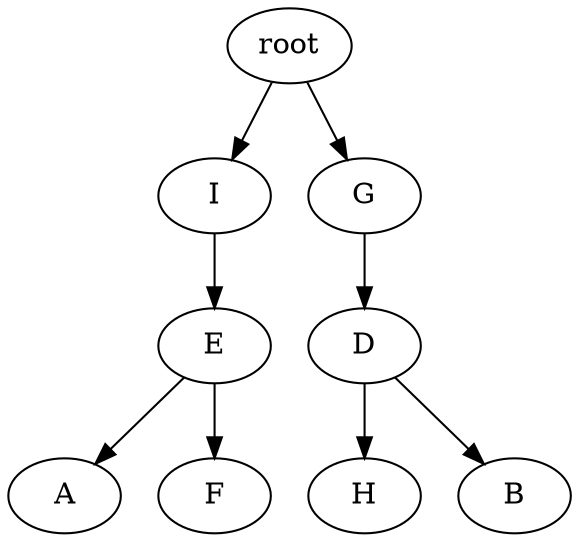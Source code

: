 strict digraph G {
	graph [name=G];
	0	[label=root];
	1	[label=I];
	0 -> 1;
	2	[label=G];
	0 -> 2;
	3	[label=E];
	1 -> 3;
	4	[label=D];
	2 -> 4;
	5	[label=A];
	3 -> 5;
	6	[label=F];
	3 -> 6;
	7	[label=H];
	4 -> 7;
	8	[label=B];
	4 -> 8;
}
